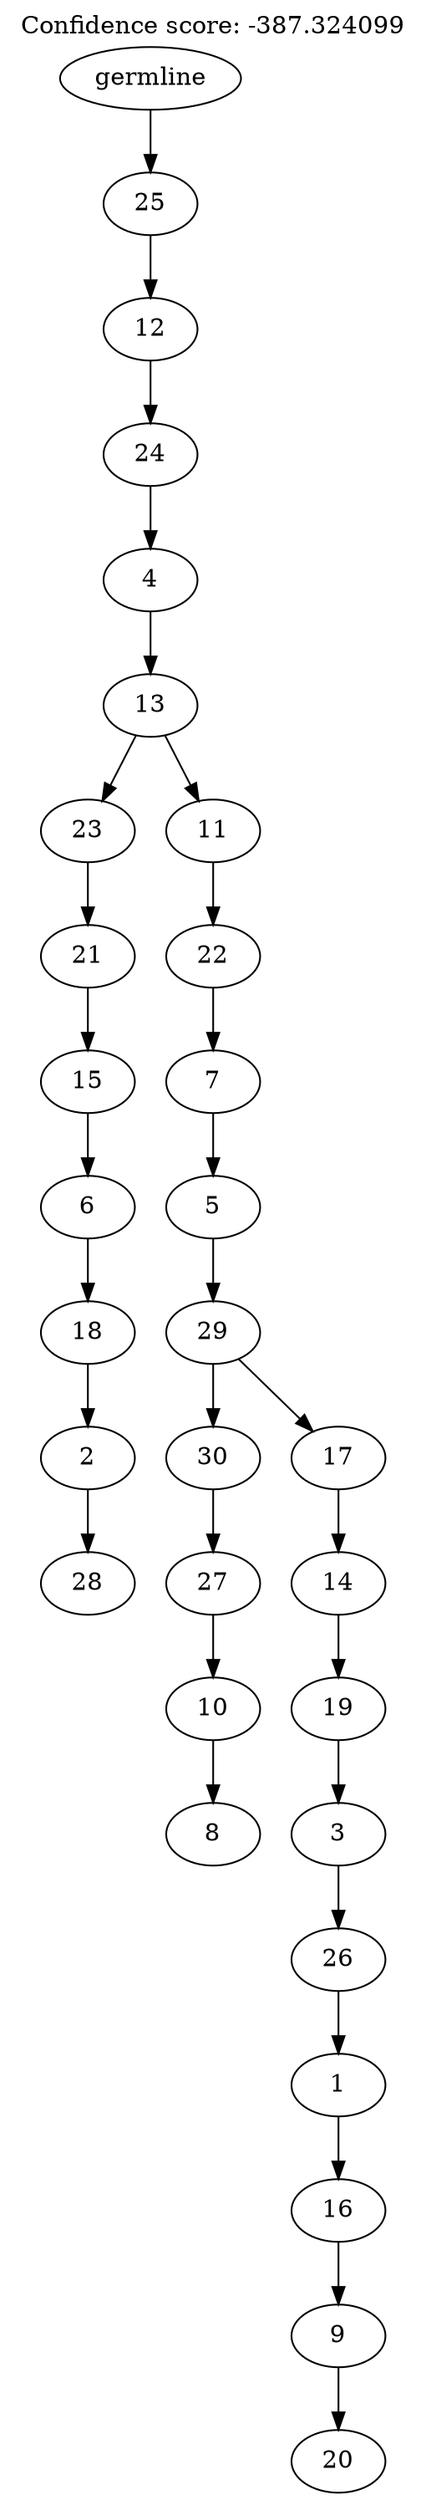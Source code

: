 digraph g {
	"29" -> "30";
	"30" [label="28"];
	"28" -> "29";
	"29" [label="2"];
	"27" -> "28";
	"28" [label="18"];
	"26" -> "27";
	"27" [label="6"];
	"25" -> "26";
	"26" [label="15"];
	"24" -> "25";
	"25" [label="21"];
	"22" -> "23";
	"23" [label="8"];
	"21" -> "22";
	"22" [label="10"];
	"20" -> "21";
	"21" [label="27"];
	"18" -> "19";
	"19" [label="20"];
	"17" -> "18";
	"18" [label="9"];
	"16" -> "17";
	"17" [label="16"];
	"15" -> "16";
	"16" [label="1"];
	"14" -> "15";
	"15" [label="26"];
	"13" -> "14";
	"14" [label="3"];
	"12" -> "13";
	"13" [label="19"];
	"11" -> "12";
	"12" [label="14"];
	"10" -> "11";
	"11" [label="17"];
	"10" -> "20";
	"20" [label="30"];
	"9" -> "10";
	"10" [label="29"];
	"8" -> "9";
	"9" [label="5"];
	"7" -> "8";
	"8" [label="7"];
	"6" -> "7";
	"7" [label="22"];
	"5" -> "6";
	"6" [label="11"];
	"5" -> "24";
	"24" [label="23"];
	"4" -> "5";
	"5" [label="13"];
	"3" -> "4";
	"4" [label="4"];
	"2" -> "3";
	"3" [label="24"];
	"1" -> "2";
	"2" [label="12"];
	"0" -> "1";
	"1" [label="25"];
	"0" [label="germline"];
	labelloc="t";
	label="Confidence score: -387.324099";
}
